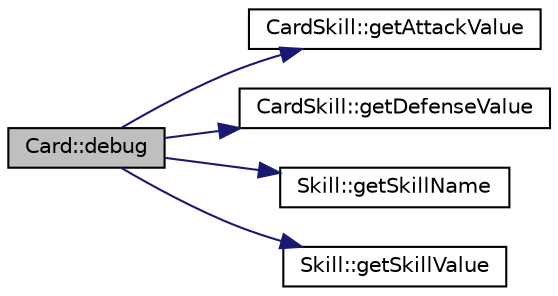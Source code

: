 digraph "Card::debug"
{
  bgcolor="transparent";
  edge [fontname="Helvetica",fontsize="10",labelfontname="Helvetica",labelfontsize="10"];
  node [fontname="Helvetica",fontsize="10",shape=record];
  rankdir="LR";
  Node6 [label="Card::debug",height=0.2,width=0.4,color="black", fillcolor="grey75", style="filled", fontcolor="black"];
  Node6 -> Node7 [color="midnightblue",fontsize="10",style="solid",fontname="Helvetica"];
  Node7 [label="CardSkill::getAttackValue",height=0.2,width=0.4,color="black",URL="$classCardSkill.html#a67088f33ef0605d65422bc9ecee6dddf"];
  Node6 -> Node8 [color="midnightblue",fontsize="10",style="solid",fontname="Helvetica"];
  Node8 [label="CardSkill::getDefenseValue",height=0.2,width=0.4,color="black",URL="$classCardSkill.html#ae795798605ac0ef265264c1923539150"];
  Node6 -> Node9 [color="midnightblue",fontsize="10",style="solid",fontname="Helvetica"];
  Node9 [label="Skill::getSkillName",height=0.2,width=0.4,color="black",URL="$classSkill.html#af182dbedec4a7456a58c93a34e74d9a7"];
  Node6 -> Node10 [color="midnightblue",fontsize="10",style="solid",fontname="Helvetica"];
  Node10 [label="Skill::getSkillValue",height=0.2,width=0.4,color="black",URL="$classSkill.html#ade22720f3261a300f121a5da4b7c2ea7"];
}
